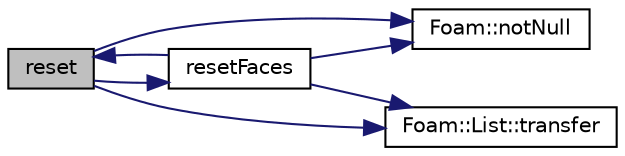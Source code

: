 digraph "reset"
{
  bgcolor="transparent";
  edge [fontname="Helvetica",fontsize="10",labelfontname="Helvetica",labelfontsize="10"];
  node [fontname="Helvetica",fontsize="10",shape=record];
  rankdir="LR";
  Node1 [label="reset",height=0.2,width=0.4,color="black", fillcolor="grey75", style="filled", fontcolor="black"];
  Node1 -> Node2 [color="midnightblue",fontsize="10",style="solid",fontname="Helvetica"];
  Node2 [label="Foam::notNull",height=0.2,width=0.4,color="black",URL="$a10974.html#a86b78efa204a96e7e7ef82a2df3571d6",tooltip="Return true if t is not a reference to the nullObject of type T. "];
  Node1 -> Node3 [color="midnightblue",fontsize="10",style="solid",fontname="Helvetica"];
  Node3 [label="resetFaces",height=0.2,width=0.4,color="black",URL="$a01498.html#ab6b2f2c32db1610eaab84b8ba453d956",tooltip="Reset primitive data (points, faces and zones) "];
  Node3 -> Node2 [color="midnightblue",fontsize="10",style="solid",fontname="Helvetica"];
  Node3 -> Node1 [color="midnightblue",fontsize="10",style="solid",fontname="Helvetica"];
  Node3 -> Node4 [color="midnightblue",fontsize="10",style="solid",fontname="Helvetica"];
  Node4 [label="Foam::List::transfer",height=0.2,width=0.4,color="black",URL="$a01391.html#a25ad1d2084d16b234b0cf91c07e832c0",tooltip="Transfer the contents of the argument List into this list. "];
  Node1 -> Node4 [color="midnightblue",fontsize="10",style="solid",fontname="Helvetica"];
}
